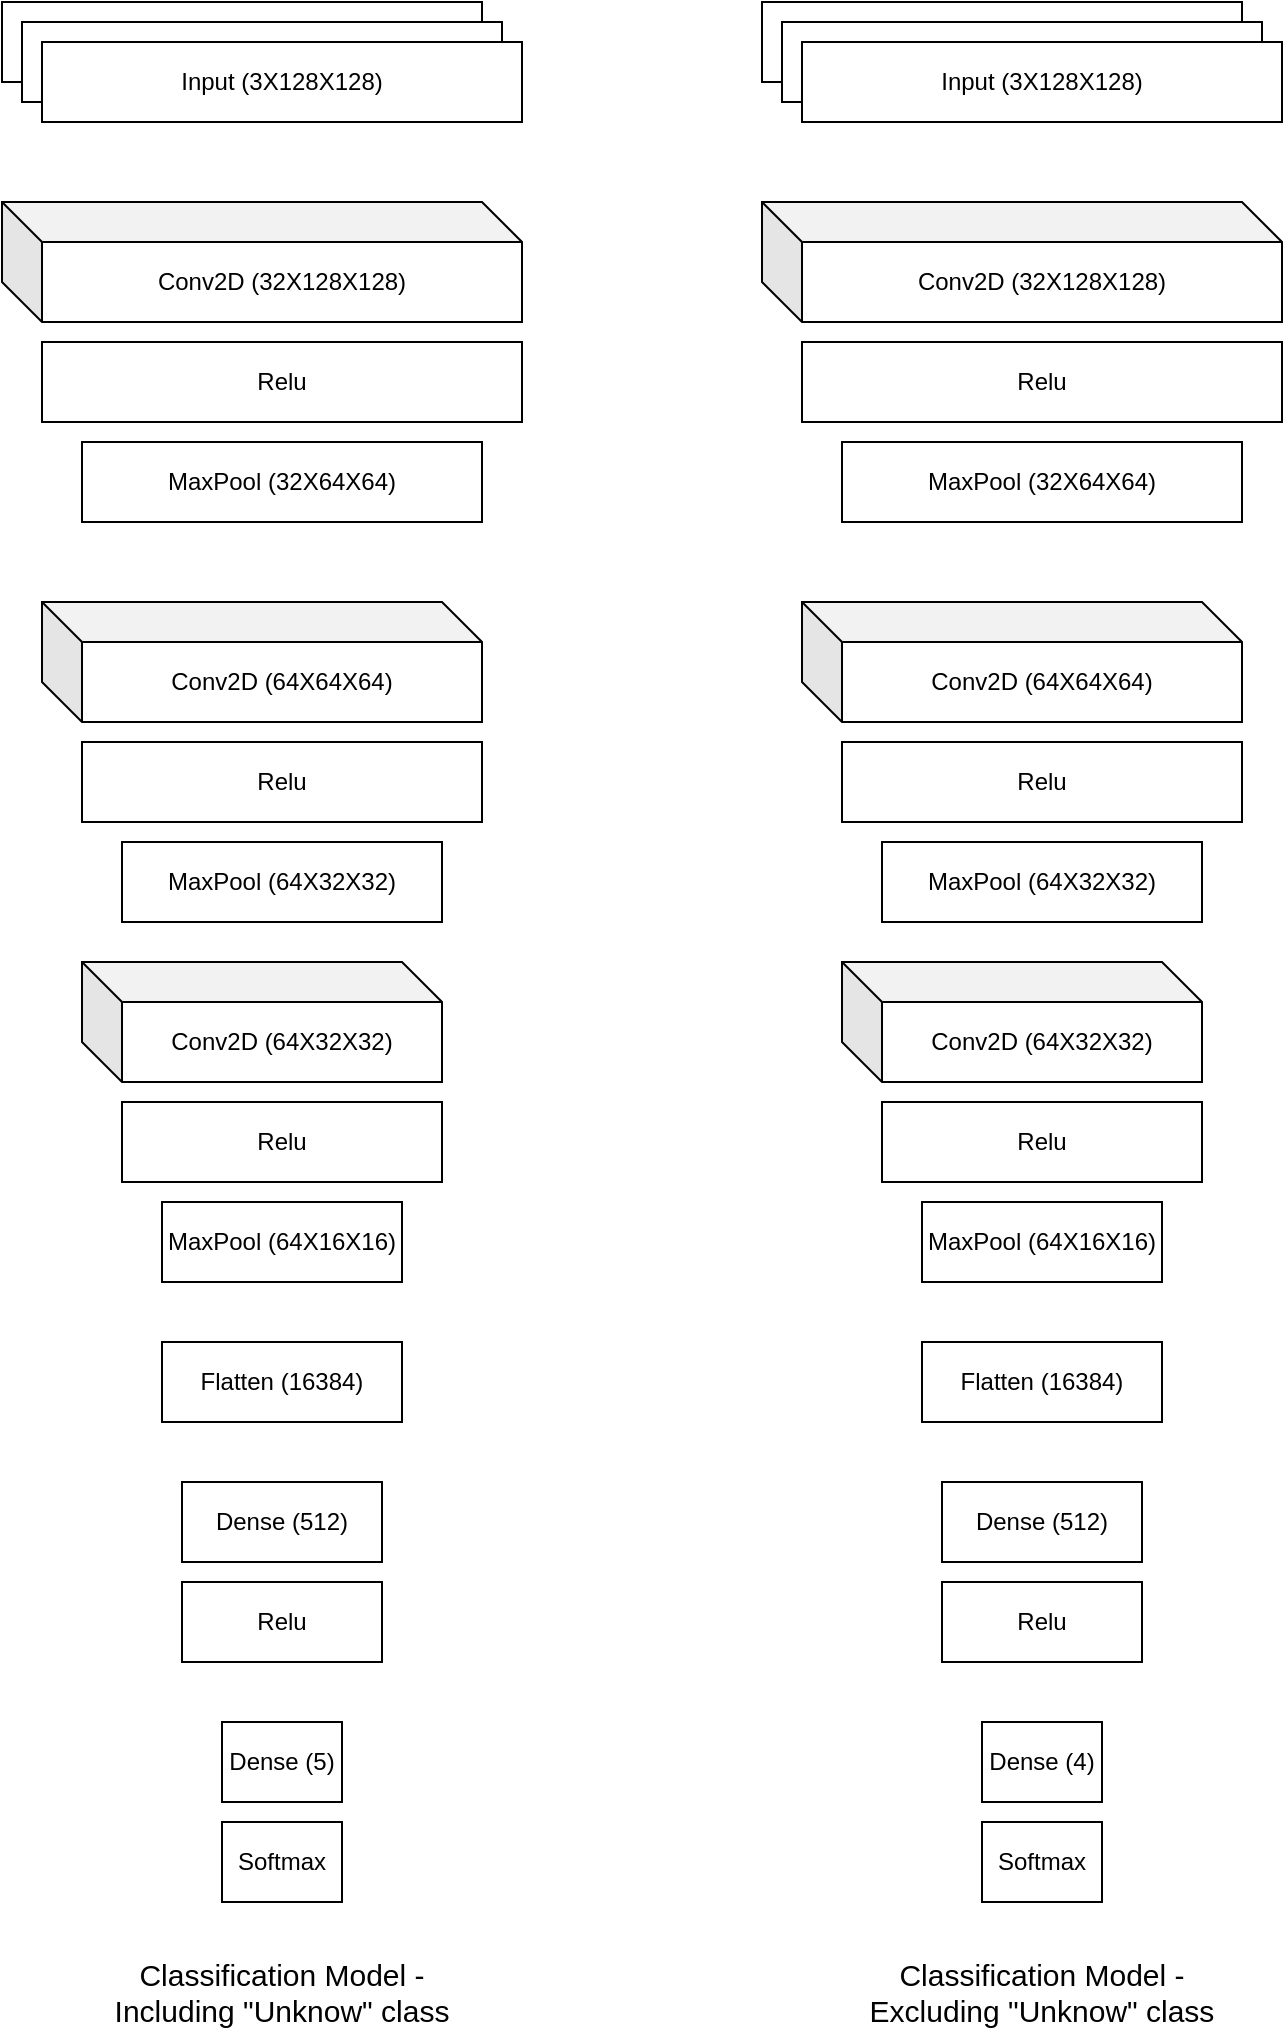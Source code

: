 <mxfile version="20.5.3" type="device"><diagram id="b-hem6UPY9eZv2RM52lW" name="Page-1"><mxGraphModel dx="1360" dy="802" grid="1" gridSize="10" guides="1" tooltips="1" connect="1" arrows="1" fold="1" page="1" pageScale="1" pageWidth="850" pageHeight="1100" math="0" shadow="0"><root><mxCell id="0"/><mxCell id="1" parent="0"/><mxCell id="QVrFS8BgOJj4BgWxN-CC-1" value="" style="rounded=0;whiteSpace=wrap;html=1;" vertex="1" parent="1"><mxGeometry x="100" y="80" width="240" height="40" as="geometry"/></mxCell><mxCell id="QVrFS8BgOJj4BgWxN-CC-2" value="" style="rounded=0;whiteSpace=wrap;html=1;" vertex="1" parent="1"><mxGeometry x="110" y="90" width="240" height="40" as="geometry"/></mxCell><mxCell id="QVrFS8BgOJj4BgWxN-CC-3" value="Input (3X128X128)" style="rounded=0;whiteSpace=wrap;html=1;" vertex="1" parent="1"><mxGeometry x="120" y="100" width="240" height="40" as="geometry"/></mxCell><mxCell id="QVrFS8BgOJj4BgWxN-CC-4" value="Conv2D (32X128X128)" style="shape=cube;whiteSpace=wrap;html=1;boundedLbl=1;backgroundOutline=1;darkOpacity=0.05;darkOpacity2=0.1;" vertex="1" parent="1"><mxGeometry x="100" y="180" width="260" height="60" as="geometry"/></mxCell><mxCell id="QVrFS8BgOJj4BgWxN-CC-5" value="Relu" style="rounded=0;whiteSpace=wrap;html=1;" vertex="1" parent="1"><mxGeometry x="120" y="250" width="240" height="40" as="geometry"/></mxCell><mxCell id="QVrFS8BgOJj4BgWxN-CC-6" value="MaxPool (32X64X64)" style="rounded=0;whiteSpace=wrap;html=1;" vertex="1" parent="1"><mxGeometry x="140" y="300" width="200" height="40" as="geometry"/></mxCell><mxCell id="QVrFS8BgOJj4BgWxN-CC-7" value="Conv2D (64X64X64)" style="shape=cube;whiteSpace=wrap;html=1;boundedLbl=1;backgroundOutline=1;darkOpacity=0.05;darkOpacity2=0.1;" vertex="1" parent="1"><mxGeometry x="120" y="380" width="220" height="60" as="geometry"/></mxCell><mxCell id="QVrFS8BgOJj4BgWxN-CC-8" value="Relu" style="rounded=0;whiteSpace=wrap;html=1;" vertex="1" parent="1"><mxGeometry x="140" y="450" width="200" height="40" as="geometry"/></mxCell><mxCell id="QVrFS8BgOJj4BgWxN-CC-9" value="MaxPool (64X32X32)" style="rounded=0;whiteSpace=wrap;html=1;" vertex="1" parent="1"><mxGeometry x="160" y="500" width="160" height="40" as="geometry"/></mxCell><mxCell id="QVrFS8BgOJj4BgWxN-CC-10" value="Conv2D (64X32X32)" style="shape=cube;whiteSpace=wrap;html=1;boundedLbl=1;backgroundOutline=1;darkOpacity=0.05;darkOpacity2=0.1;" vertex="1" parent="1"><mxGeometry x="140" y="560" width="180" height="60" as="geometry"/></mxCell><mxCell id="QVrFS8BgOJj4BgWxN-CC-11" value="Relu" style="rounded=0;whiteSpace=wrap;html=1;" vertex="1" parent="1"><mxGeometry x="160" y="630" width="160" height="40" as="geometry"/></mxCell><mxCell id="QVrFS8BgOJj4BgWxN-CC-12" value="MaxPool (64X16X16)" style="rounded=0;whiteSpace=wrap;html=1;" vertex="1" parent="1"><mxGeometry x="180" y="680" width="120" height="40" as="geometry"/></mxCell><mxCell id="QVrFS8BgOJj4BgWxN-CC-13" value="Flatten (16384)" style="rounded=0;whiteSpace=wrap;html=1;" vertex="1" parent="1"><mxGeometry x="180" y="750" width="120" height="40" as="geometry"/></mxCell><mxCell id="QVrFS8BgOJj4BgWxN-CC-14" value="Dense (512)" style="rounded=0;whiteSpace=wrap;html=1;" vertex="1" parent="1"><mxGeometry x="190" y="820" width="100" height="40" as="geometry"/></mxCell><mxCell id="QVrFS8BgOJj4BgWxN-CC-15" value="Relu" style="rounded=0;whiteSpace=wrap;html=1;" vertex="1" parent="1"><mxGeometry x="190" y="870" width="100" height="40" as="geometry"/></mxCell><mxCell id="QVrFS8BgOJj4BgWxN-CC-16" value="Dense (5)" style="rounded=0;whiteSpace=wrap;html=1;" vertex="1" parent="1"><mxGeometry x="210" y="940" width="60" height="40" as="geometry"/></mxCell><mxCell id="QVrFS8BgOJj4BgWxN-CC-17" value="Softmax" style="rounded=0;whiteSpace=wrap;html=1;" vertex="1" parent="1"><mxGeometry x="210" y="990" width="60" height="40" as="geometry"/></mxCell><mxCell id="QVrFS8BgOJj4BgWxN-CC-28" value="" style="rounded=0;whiteSpace=wrap;html=1;" vertex="1" parent="1"><mxGeometry x="480" y="80" width="240" height="40" as="geometry"/></mxCell><mxCell id="QVrFS8BgOJj4BgWxN-CC-29" value="" style="rounded=0;whiteSpace=wrap;html=1;" vertex="1" parent="1"><mxGeometry x="490" y="90" width="240" height="40" as="geometry"/></mxCell><mxCell id="QVrFS8BgOJj4BgWxN-CC-30" value="Input (3X128X128)" style="rounded=0;whiteSpace=wrap;html=1;" vertex="1" parent="1"><mxGeometry x="500" y="100" width="240" height="40" as="geometry"/></mxCell><mxCell id="QVrFS8BgOJj4BgWxN-CC-31" value="Conv2D (32X128X128)" style="shape=cube;whiteSpace=wrap;html=1;boundedLbl=1;backgroundOutline=1;darkOpacity=0.05;darkOpacity2=0.1;" vertex="1" parent="1"><mxGeometry x="480" y="180" width="260" height="60" as="geometry"/></mxCell><mxCell id="QVrFS8BgOJj4BgWxN-CC-32" value="Relu" style="rounded=0;whiteSpace=wrap;html=1;" vertex="1" parent="1"><mxGeometry x="500" y="250" width="240" height="40" as="geometry"/></mxCell><mxCell id="QVrFS8BgOJj4BgWxN-CC-33" value="MaxPool (32X64X64)" style="rounded=0;whiteSpace=wrap;html=1;" vertex="1" parent="1"><mxGeometry x="520" y="300" width="200" height="40" as="geometry"/></mxCell><mxCell id="QVrFS8BgOJj4BgWxN-CC-34" value="Conv2D (64X64X64)" style="shape=cube;whiteSpace=wrap;html=1;boundedLbl=1;backgroundOutline=1;darkOpacity=0.05;darkOpacity2=0.1;" vertex="1" parent="1"><mxGeometry x="500" y="380" width="220" height="60" as="geometry"/></mxCell><mxCell id="QVrFS8BgOJj4BgWxN-CC-35" value="Relu" style="rounded=0;whiteSpace=wrap;html=1;" vertex="1" parent="1"><mxGeometry x="520" y="450" width="200" height="40" as="geometry"/></mxCell><mxCell id="QVrFS8BgOJj4BgWxN-CC-36" value="MaxPool (64X32X32)" style="rounded=0;whiteSpace=wrap;html=1;" vertex="1" parent="1"><mxGeometry x="540" y="500" width="160" height="40" as="geometry"/></mxCell><mxCell id="QVrFS8BgOJj4BgWxN-CC-37" value="Conv2D (64X32X32)" style="shape=cube;whiteSpace=wrap;html=1;boundedLbl=1;backgroundOutline=1;darkOpacity=0.05;darkOpacity2=0.1;" vertex="1" parent="1"><mxGeometry x="520" y="560" width="180" height="60" as="geometry"/></mxCell><mxCell id="QVrFS8BgOJj4BgWxN-CC-38" value="Relu" style="rounded=0;whiteSpace=wrap;html=1;" vertex="1" parent="1"><mxGeometry x="540" y="630" width="160" height="40" as="geometry"/></mxCell><mxCell id="QVrFS8BgOJj4BgWxN-CC-39" value="MaxPool (64X16X16)" style="rounded=0;whiteSpace=wrap;html=1;" vertex="1" parent="1"><mxGeometry x="560" y="680" width="120" height="40" as="geometry"/></mxCell><mxCell id="QVrFS8BgOJj4BgWxN-CC-40" value="Flatten (16384)" style="rounded=0;whiteSpace=wrap;html=1;" vertex="1" parent="1"><mxGeometry x="560" y="750" width="120" height="40" as="geometry"/></mxCell><mxCell id="QVrFS8BgOJj4BgWxN-CC-41" value="Dense (512)" style="rounded=0;whiteSpace=wrap;html=1;" vertex="1" parent="1"><mxGeometry x="570" y="820" width="100" height="40" as="geometry"/></mxCell><mxCell id="QVrFS8BgOJj4BgWxN-CC-42" value="Relu" style="rounded=0;whiteSpace=wrap;html=1;" vertex="1" parent="1"><mxGeometry x="570" y="870" width="100" height="40" as="geometry"/></mxCell><mxCell id="QVrFS8BgOJj4BgWxN-CC-43" value="Dense (4)" style="rounded=0;whiteSpace=wrap;html=1;" vertex="1" parent="1"><mxGeometry x="590" y="940" width="60" height="40" as="geometry"/></mxCell><mxCell id="QVrFS8BgOJj4BgWxN-CC-44" value="Softmax" style="rounded=0;whiteSpace=wrap;html=1;" vertex="1" parent="1"><mxGeometry x="590" y="990" width="60" height="40" as="geometry"/></mxCell><mxCell id="QVrFS8BgOJj4BgWxN-CC-45" value="&lt;font style=&quot;font-size: 15px;&quot;&gt;Classification Model - Including &quot;Unknow&quot; class&lt;/font&gt;" style="text;html=1;strokeColor=none;fillColor=none;align=center;verticalAlign=middle;whiteSpace=wrap;rounded=0;" vertex="1" parent="1"><mxGeometry x="150" y="1060" width="180" height="30" as="geometry"/></mxCell><mxCell id="QVrFS8BgOJj4BgWxN-CC-46" value="&lt;font style=&quot;font-size: 15px;&quot;&gt;Classification Model - Excluding &quot;Unknow&quot; class&lt;/font&gt;" style="text;html=1;strokeColor=none;fillColor=none;align=center;verticalAlign=middle;whiteSpace=wrap;rounded=0;" vertex="1" parent="1"><mxGeometry x="530" y="1060" width="180" height="30" as="geometry"/></mxCell></root></mxGraphModel></diagram></mxfile>